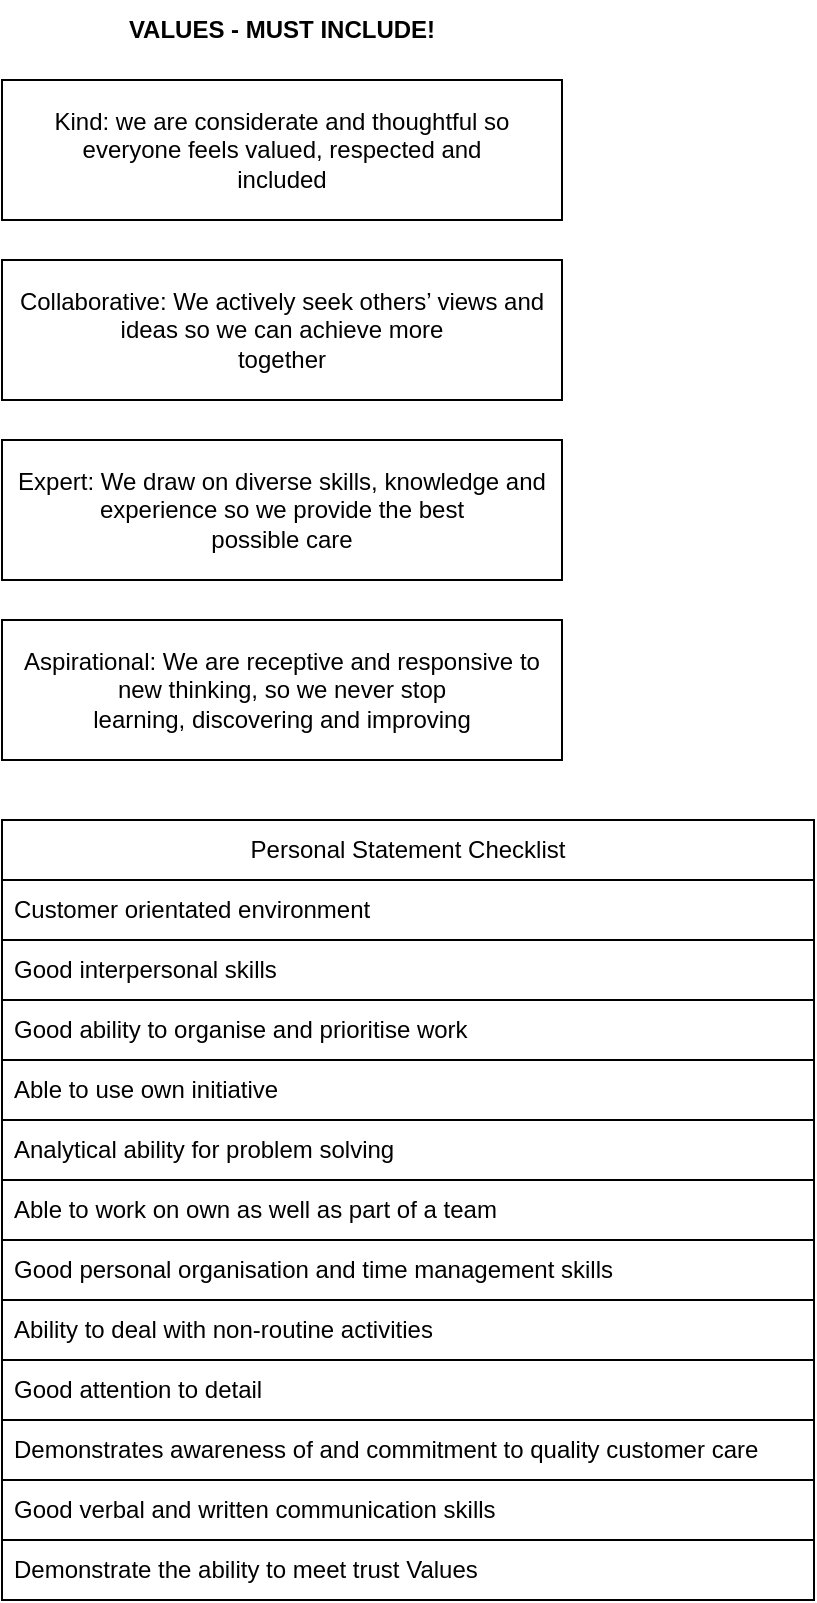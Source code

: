 <mxfile version="26.0.11">
  <diagram name="Page-1" id="WErCgWbNOn2o73B138BZ">
    <mxGraphModel dx="1975" dy="981" grid="1" gridSize="10" guides="1" tooltips="1" connect="1" arrows="1" fold="1" page="1" pageScale="1" pageWidth="827" pageHeight="1169" math="0" shadow="0">
      <root>
        <mxCell id="0" />
        <mxCell id="1" parent="0" />
        <mxCell id="BePfxDTcmuDDdTPrliQB-4" value="Kind: we are considerate and thoughtful so everyone feels valued, respected and&lt;br&gt;included" style="rounded=0;whiteSpace=wrap;html=1;" parent="1" vertex="1">
          <mxGeometry x="80" y="80" width="280" height="70" as="geometry" />
        </mxCell>
        <mxCell id="BePfxDTcmuDDdTPrliQB-5" value="&lt;b&gt;VALUES - MUST INCLUDE!&lt;/b&gt;" style="text;html=1;align=center;verticalAlign=middle;whiteSpace=wrap;rounded=0;" parent="1" vertex="1">
          <mxGeometry x="130" y="40" width="180" height="30" as="geometry" />
        </mxCell>
        <mxCell id="BePfxDTcmuDDdTPrliQB-6" value="Collaborative: We actively seek others’ views and ideas so we can achieve more&lt;br&gt;together" style="rounded=0;whiteSpace=wrap;html=1;" parent="1" vertex="1">
          <mxGeometry x="80" y="170" width="280" height="70" as="geometry" />
        </mxCell>
        <mxCell id="BePfxDTcmuDDdTPrliQB-7" value="Expert: We draw on diverse skills, knowledge and experience so we provide the best&lt;br&gt;possible care" style="rounded=0;whiteSpace=wrap;html=1;" parent="1" vertex="1">
          <mxGeometry x="80" y="260" width="280" height="70" as="geometry" />
        </mxCell>
        <mxCell id="BePfxDTcmuDDdTPrliQB-8" value="Aspirational: We are receptive and responsive to new thinking, so we never stop&lt;br&gt;learning, discovering and improving" style="rounded=0;whiteSpace=wrap;html=1;" parent="1" vertex="1">
          <mxGeometry x="80" y="350" width="280" height="70" as="geometry" />
        </mxCell>
        <mxCell id="BePfxDTcmuDDdTPrliQB-11" value="Personal Statement Checklist" style="swimlane;fontStyle=0;childLayout=stackLayout;horizontal=1;startSize=30;horizontalStack=0;resizeParent=1;resizeParentMax=0;resizeLast=0;collapsible=1;marginBottom=0;whiteSpace=wrap;html=1;" parent="1" vertex="1">
          <mxGeometry x="80" y="450" width="406" height="390" as="geometry">
            <mxRectangle x="414" y="440" width="200" height="30" as="alternateBounds" />
          </mxGeometry>
        </mxCell>
        <mxCell id="BePfxDTcmuDDdTPrliQB-12" value="Customer orientated environment" style="text;strokeColor=none;fillColor=none;align=left;verticalAlign=middle;spacingLeft=4;spacingRight=4;overflow=hidden;points=[[0,0.5],[1,0.5]];portConstraint=eastwest;rotatable=0;whiteSpace=wrap;html=1;" parent="BePfxDTcmuDDdTPrliQB-11" vertex="1">
          <mxGeometry y="30" width="406" height="30" as="geometry" />
        </mxCell>
        <mxCell id="BePfxDTcmuDDdTPrliQB-13" value="Good interpersonal skills" style="text;strokeColor=default;fillColor=none;align=left;verticalAlign=middle;spacingLeft=4;spacingRight=4;overflow=hidden;points=[[0,0.5],[1,0.5]];portConstraint=eastwest;rotatable=0;whiteSpace=wrap;html=1;" parent="BePfxDTcmuDDdTPrliQB-11" vertex="1">
          <mxGeometry y="60" width="406" height="30" as="geometry" />
        </mxCell>
        <mxCell id="BePfxDTcmuDDdTPrliQB-14" value="Good ability to organise and prioritise work" style="text;strokeColor=none;fillColor=none;align=left;verticalAlign=middle;spacingLeft=4;spacingRight=4;overflow=hidden;points=[[0,0.5],[1,0.5]];portConstraint=eastwest;rotatable=0;whiteSpace=wrap;html=1;" parent="BePfxDTcmuDDdTPrliQB-11" vertex="1">
          <mxGeometry y="90" width="406" height="30" as="geometry" />
        </mxCell>
        <mxCell id="BePfxDTcmuDDdTPrliQB-16" value="Able to use own initiative" style="text;strokeColor=default;fillColor=none;align=left;verticalAlign=middle;spacingLeft=4;spacingRight=4;overflow=hidden;points=[[0,0.5],[1,0.5]];portConstraint=eastwest;rotatable=0;whiteSpace=wrap;html=1;" parent="BePfxDTcmuDDdTPrliQB-11" vertex="1">
          <mxGeometry y="120" width="406" height="30" as="geometry" />
        </mxCell>
        <mxCell id="BePfxDTcmuDDdTPrliQB-17" value="Analytical ability for problem solving" style="text;strokeColor=none;fillColor=none;align=left;verticalAlign=middle;spacingLeft=4;spacingRight=4;overflow=hidden;points=[[0,0.5],[1,0.5]];portConstraint=eastwest;rotatable=0;whiteSpace=wrap;html=1;" parent="BePfxDTcmuDDdTPrliQB-11" vertex="1">
          <mxGeometry y="150" width="406" height="30" as="geometry" />
        </mxCell>
        <mxCell id="BePfxDTcmuDDdTPrliQB-18" value="Able to work on own as well as part of a team" style="text;strokeColor=default;fillColor=none;align=left;verticalAlign=middle;spacingLeft=4;spacingRight=4;overflow=hidden;points=[[0,0.5],[1,0.5]];portConstraint=eastwest;rotatable=0;whiteSpace=wrap;html=1;" parent="BePfxDTcmuDDdTPrliQB-11" vertex="1">
          <mxGeometry y="180" width="406" height="30" as="geometry" />
        </mxCell>
        <mxCell id="BePfxDTcmuDDdTPrliQB-19" value="Good personal organisation and time management skills" style="text;strokeColor=none;fillColor=none;align=left;verticalAlign=middle;spacingLeft=4;spacingRight=4;overflow=hidden;points=[[0,0.5],[1,0.5]];portConstraint=eastwest;rotatable=0;whiteSpace=wrap;html=1;" parent="BePfxDTcmuDDdTPrliQB-11" vertex="1">
          <mxGeometry y="210" width="406" height="30" as="geometry" />
        </mxCell>
        <mxCell id="BePfxDTcmuDDdTPrliQB-20" value="Ability to deal with non-routine activities" style="text;strokeColor=default;fillColor=none;align=left;verticalAlign=middle;spacingLeft=4;spacingRight=4;overflow=hidden;points=[[0,0.5],[1,0.5]];portConstraint=eastwest;rotatable=0;whiteSpace=wrap;html=1;" parent="BePfxDTcmuDDdTPrliQB-11" vertex="1">
          <mxGeometry y="240" width="406" height="30" as="geometry" />
        </mxCell>
        <mxCell id="BePfxDTcmuDDdTPrliQB-21" value="Good attention to detail" style="text;strokeColor=none;fillColor=none;align=left;verticalAlign=middle;spacingLeft=4;spacingRight=4;overflow=hidden;points=[[0,0.5],[1,0.5]];portConstraint=eastwest;rotatable=0;whiteSpace=wrap;html=1;" parent="BePfxDTcmuDDdTPrliQB-11" vertex="1">
          <mxGeometry y="270" width="406" height="30" as="geometry" />
        </mxCell>
        <mxCell id="BePfxDTcmuDDdTPrliQB-22" value="Demonstrates awareness of and commitment to quality customer care" style="text;strokeColor=default;fillColor=none;align=left;verticalAlign=middle;spacingLeft=4;spacingRight=4;overflow=hidden;points=[[0,0.5],[1,0.5]];portConstraint=eastwest;rotatable=0;whiteSpace=wrap;html=1;" parent="BePfxDTcmuDDdTPrliQB-11" vertex="1">
          <mxGeometry y="300" width="406" height="30" as="geometry" />
        </mxCell>
        <mxCell id="BePfxDTcmuDDdTPrliQB-23" value="Good verbal and written communication skills" style="text;strokeColor=none;fillColor=none;align=left;verticalAlign=middle;spacingLeft=4;spacingRight=4;overflow=hidden;points=[[0,0.5],[1,0.5]];portConstraint=eastwest;rotatable=0;whiteSpace=wrap;html=1;" parent="BePfxDTcmuDDdTPrliQB-11" vertex="1">
          <mxGeometry y="330" width="406" height="30" as="geometry" />
        </mxCell>
        <mxCell id="BePfxDTcmuDDdTPrliQB-24" value="Demonstrate the ability to meet trust Values" style="text;strokeColor=default;fillColor=none;align=left;verticalAlign=middle;spacingLeft=4;spacingRight=4;overflow=hidden;points=[[0,0.5],[1,0.5]];portConstraint=eastwest;rotatable=0;whiteSpace=wrap;html=1;" parent="BePfxDTcmuDDdTPrliQB-11" vertex="1">
          <mxGeometry y="360" width="406" height="30" as="geometry" />
        </mxCell>
      </root>
    </mxGraphModel>
  </diagram>
</mxfile>
